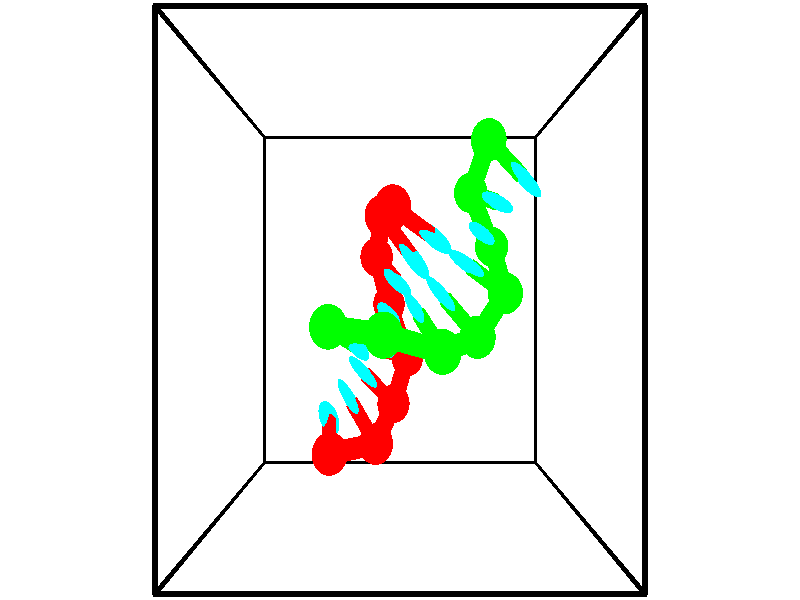 // switches for output
#declare DRAW_BASES = 1; // possible values are 0, 1; only relevant for DNA ribbons
#declare DRAW_BASES_TYPE = 3; // possible values are 1, 2, 3; only relevant for DNA ribbons
#declare DRAW_FOG = 0; // set to 1 to enable fog

#include "colors.inc"

#include "transforms.inc"
background { rgb <1, 1, 1>}

#default {
   normal{
       ripples 0.25
       frequency 0.20
       turbulence 0.2
       lambda 5
   }
	finish {
		phong 0.1
		phong_size 40.
	}
}

// original window dimensions: 1024x640


// camera settings

camera {
	sky <-0, 1, 0>
	up <-0, 1, 0>
	right 1.6 * <1, 0, 0>
	location <2.5, 2.5, 11.1562>
	look_at <2.5, 2.5, 2.5>
	direction <0, 0, -8.6562>
	angle 67.0682
}


# declare cpy_camera_pos = <2.5, 2.5, 11.1562>;
# if (DRAW_FOG = 1)
fog {
	fog_type 2
	up vnormalize(cpy_camera_pos)
	color rgbt<1,1,1,0.3>
	distance 1e-5
	fog_alt 3e-3
	fog_offset 4
}
# end


// LIGHTS

# declare lum = 6;
global_settings {
	ambient_light rgb lum * <0.05, 0.05, 0.05>
	max_trace_level 15
}# declare cpy_direct_light_amount = 0.25;
light_source
{	1000 * <-1, -1, 1>,
	rgb lum * cpy_direct_light_amount
	parallel
}

light_source
{	1000 * <1, 1, -1>,
	rgb lum * cpy_direct_light_amount
	parallel
}

// strand 0

// nucleotide -1

// particle -1
sphere {
	<1.516577, 0.707006, 2.709628> 0.250000
	pigment { color rgbt <1,0,0,0> }
	no_shadow
}
cylinder {
	<1.469669, 0.888916, 2.356487>,  <1.441524, 0.998062, 2.144603>, 0.100000
	pigment { color rgbt <1,0,0,0> }
	no_shadow
}
cylinder {
	<1.469669, 0.888916, 2.356487>,  <1.516577, 0.707006, 2.709628>, 0.100000
	pigment { color rgbt <1,0,0,0> }
	no_shadow
}

// particle -1
sphere {
	<1.469669, 0.888916, 2.356487> 0.100000
	pigment { color rgbt <1,0,0,0> }
	no_shadow
}
sphere {
	0, 1
	scale<0.080000,0.200000,0.300000>
	matrix <0.711074, 0.659039, 0.245031,
		0.693268, -0.599039, -0.400664,
		-0.117270, 0.454774, -0.882852,
		1.434488, 1.025348, 2.091632>
	pigment { color rgbt <0,1,1,0> }
	no_shadow
}
cylinder {
	<2.146734, 0.744691, 2.319554>,  <1.516577, 0.707006, 2.709628>, 0.130000
	pigment { color rgbt <1,0,0,0> }
	no_shadow
}

// nucleotide -1

// particle -1
sphere {
	<2.146734, 0.744691, 2.319554> 0.250000
	pigment { color rgbt <1,0,0,0> }
	no_shadow
}
cylinder {
	<1.916162, 1.042683, 2.185249>,  <1.777819, 1.221477, 2.104666>, 0.100000
	pigment { color rgbt <1,0,0,0> }
	no_shadow
}
cylinder {
	<1.916162, 1.042683, 2.185249>,  <2.146734, 0.744691, 2.319554>, 0.100000
	pigment { color rgbt <1,0,0,0> }
	no_shadow
}

// particle -1
sphere {
	<1.916162, 1.042683, 2.185249> 0.100000
	pigment { color rgbt <1,0,0,0> }
	no_shadow
}
sphere {
	0, 1
	scale<0.080000,0.200000,0.300000>
	matrix <0.803637, 0.591239, -0.067845,
		0.147973, -0.308940, -0.939500,
		-0.576430, 0.744978, -0.335763,
		1.743233, 1.266176, 2.084521>
	pigment { color rgbt <0,1,1,0> }
	no_shadow
}
cylinder {
	<2.398708, 1.157427, 1.761448>,  <2.146734, 0.744691, 2.319554>, 0.130000
	pigment { color rgbt <1,0,0,0> }
	no_shadow
}

// nucleotide -1

// particle -1
sphere {
	<2.398708, 1.157427, 1.761448> 0.250000
	pigment { color rgbt <1,0,0,0> }
	no_shadow
}
cylinder {
	<2.140578, 1.408333, 1.935848>,  <1.985700, 1.558876, 2.040488>, 0.100000
	pigment { color rgbt <1,0,0,0> }
	no_shadow
}
cylinder {
	<2.140578, 1.408333, 1.935848>,  <2.398708, 1.157427, 1.761448>, 0.100000
	pigment { color rgbt <1,0,0,0> }
	no_shadow
}

// particle -1
sphere {
	<2.140578, 1.408333, 1.935848> 0.100000
	pigment { color rgbt <1,0,0,0> }
	no_shadow
}
sphere {
	0, 1
	scale<0.080000,0.200000,0.300000>
	matrix <0.684686, 0.728043, -0.034012,
		-0.338762, 0.276574, -0.899304,
		-0.645325, 0.627263, 0.436000,
		1.946981, 1.596512, 2.066648>
	pigment { color rgbt <0,1,1,0> }
	no_shadow
}
cylinder {
	<2.615408, 1.737164, 1.559814>,  <2.398708, 1.157427, 1.761448>, 0.130000
	pigment { color rgbt <1,0,0,0> }
	no_shadow
}

// nucleotide -1

// particle -1
sphere {
	<2.615408, 1.737164, 1.559814> 0.250000
	pigment { color rgbt <1,0,0,0> }
	no_shadow
}
cylinder {
	<2.367567, 1.831596, 1.859241>,  <2.218861, 1.888255, 2.038898>, 0.100000
	pigment { color rgbt <1,0,0,0> }
	no_shadow
}
cylinder {
	<2.367567, 1.831596, 1.859241>,  <2.615408, 1.737164, 1.559814>, 0.100000
	pigment { color rgbt <1,0,0,0> }
	no_shadow
}

// particle -1
sphere {
	<2.367567, 1.831596, 1.859241> 0.100000
	pigment { color rgbt <1,0,0,0> }
	no_shadow
}
sphere {
	0, 1
	scale<0.080000,0.200000,0.300000>
	matrix <0.481723, 0.867335, 0.125196,
		-0.619704, 0.438175, -0.651130,
		-0.619605, 0.236080, 0.748570,
		2.181685, 1.902420, 2.083812>
	pigment { color rgbt <0,1,1,0> }
	no_shadow
}
cylinder {
	<2.324308, 2.446107, 1.549435>,  <2.615408, 1.737164, 1.559814>, 0.130000
	pigment { color rgbt <1,0,0,0> }
	no_shadow
}

// nucleotide -1

// particle -1
sphere {
	<2.324308, 2.446107, 1.549435> 0.250000
	pigment { color rgbt <1,0,0,0> }
	no_shadow
}
cylinder {
	<2.328030, 2.378712, 1.943699>,  <2.330263, 2.338274, 2.180257>, 0.100000
	pigment { color rgbt <1,0,0,0> }
	no_shadow
}
cylinder {
	<2.328030, 2.378712, 1.943699>,  <2.324308, 2.446107, 1.549435>, 0.100000
	pigment { color rgbt <1,0,0,0> }
	no_shadow
}

// particle -1
sphere {
	<2.328030, 2.378712, 1.943699> 0.100000
	pigment { color rgbt <1,0,0,0> }
	no_shadow
}
sphere {
	0, 1
	scale<0.080000,0.200000,0.300000>
	matrix <0.595867, 0.792517, 0.129848,
		-0.803030, 0.586114, 0.107771,
		0.009304, -0.168489, 0.985660,
		2.330821, 2.328165, 2.239397>
	pigment { color rgbt <0,1,1,0> }
	no_shadow
}
cylinder {
	<2.140289, 3.051231, 1.853786>,  <2.324308, 2.446107, 1.549435>, 0.130000
	pigment { color rgbt <1,0,0,0> }
	no_shadow
}

// nucleotide -1

// particle -1
sphere {
	<2.140289, 3.051231, 1.853786> 0.250000
	pigment { color rgbt <1,0,0,0> }
	no_shadow
}
cylinder {
	<2.323283, 2.860271, 2.153866>,  <2.433079, 2.745696, 2.333913>, 0.100000
	pigment { color rgbt <1,0,0,0> }
	no_shadow
}
cylinder {
	<2.323283, 2.860271, 2.153866>,  <2.140289, 3.051231, 1.853786>, 0.100000
	pigment { color rgbt <1,0,0,0> }
	no_shadow
}

// particle -1
sphere {
	<2.323283, 2.860271, 2.153866> 0.100000
	pigment { color rgbt <1,0,0,0> }
	no_shadow
}
sphere {
	0, 1
	scale<0.080000,0.200000,0.300000>
	matrix <0.540958, 0.819005, 0.191299,
		-0.705742, 0.318309, 0.632935,
		0.457485, -0.477399, 0.750198,
		2.460528, 2.717052, 2.378925>
	pigment { color rgbt <0,1,1,0> }
	no_shadow
}
cylinder {
	<2.243180, 3.503815, 2.501986>,  <2.140289, 3.051231, 1.853786>, 0.130000
	pigment { color rgbt <1,0,0,0> }
	no_shadow
}

// nucleotide -1

// particle -1
sphere {
	<2.243180, 3.503815, 2.501986> 0.250000
	pigment { color rgbt <1,0,0,0> }
	no_shadow
}
cylinder {
	<2.504733, 3.204327, 2.545540>,  <2.661665, 3.024634, 2.571672>, 0.100000
	pigment { color rgbt <1,0,0,0> }
	no_shadow
}
cylinder {
	<2.504733, 3.204327, 2.545540>,  <2.243180, 3.503815, 2.501986>, 0.100000
	pigment { color rgbt <1,0,0,0> }
	no_shadow
}

// particle -1
sphere {
	<2.504733, 3.204327, 2.545540> 0.100000
	pigment { color rgbt <1,0,0,0> }
	no_shadow
}
sphere {
	0, 1
	scale<0.080000,0.200000,0.300000>
	matrix <0.658142, 0.633863, 0.406284,
		-0.373211, -0.194001, 0.907236,
		0.653883, -0.748720, 0.108884,
		2.700898, 2.979711, 2.578205>
	pigment { color rgbt <0,1,1,0> }
	no_shadow
}
cylinder {
	<2.402838, 3.535567, 3.085991>,  <2.243180, 3.503815, 2.501986>, 0.130000
	pigment { color rgbt <1,0,0,0> }
	no_shadow
}

// nucleotide -1

// particle -1
sphere {
	<2.402838, 3.535567, 3.085991> 0.250000
	pigment { color rgbt <1,0,0,0> }
	no_shadow
}
cylinder {
	<2.727527, 3.354607, 2.938240>,  <2.922341, 3.246031, 2.849589>, 0.100000
	pigment { color rgbt <1,0,0,0> }
	no_shadow
}
cylinder {
	<2.727527, 3.354607, 2.938240>,  <2.402838, 3.535567, 3.085991>, 0.100000
	pigment { color rgbt <1,0,0,0> }
	no_shadow
}

// particle -1
sphere {
	<2.727527, 3.354607, 2.938240> 0.100000
	pigment { color rgbt <1,0,0,0> }
	no_shadow
}
sphere {
	0, 1
	scale<0.080000,0.200000,0.300000>
	matrix <0.582831, 0.668182, 0.462429,
		0.037608, -0.590649, 0.806052,
		0.811723, -0.452401, -0.369377,
		2.971044, 3.218886, 2.827427>
	pigment { color rgbt <0,1,1,0> }
	no_shadow
}
// strand 1

// nucleotide -1

// particle -1
sphere {
	<3.757999, 4.392352, 2.593366> 0.250000
	pigment { color rgbt <0,1,0,0> }
	no_shadow
}
cylinder {
	<4.037724, 4.115383, 2.664375>,  <4.205558, 3.949202, 2.706981>, 0.100000
	pigment { color rgbt <0,1,0,0> }
	no_shadow
}
cylinder {
	<4.037724, 4.115383, 2.664375>,  <3.757999, 4.392352, 2.593366>, 0.100000
	pigment { color rgbt <0,1,0,0> }
	no_shadow
}

// particle -1
sphere {
	<4.037724, 4.115383, 2.664375> 0.100000
	pigment { color rgbt <0,1,0,0> }
	no_shadow
}
sphere {
	0, 1
	scale<0.080000,0.200000,0.300000>
	matrix <-0.694331, -0.717019, -0.061550,
		0.169906, -0.080217, -0.982190,
		0.699312, -0.692423, 0.177523,
		4.247517, 3.907656, 2.717632>
	pigment { color rgbt <0,1,1,0> }
	no_shadow
}
cylinder {
	<3.563751, 3.842244, 2.078912>,  <3.757999, 4.392352, 2.593366>, 0.130000
	pigment { color rgbt <0,1,0,0> }
	no_shadow
}

// nucleotide -1

// particle -1
sphere {
	<3.563751, 3.842244, 2.078912> 0.250000
	pigment { color rgbt <0,1,0,0> }
	no_shadow
}
cylinder {
	<3.736053, 3.729279, 2.421768>,  <3.839435, 3.661499, 2.627482>, 0.100000
	pigment { color rgbt <0,1,0,0> }
	no_shadow
}
cylinder {
	<3.736053, 3.729279, 2.421768>,  <3.563751, 3.842244, 2.078912>, 0.100000
	pigment { color rgbt <0,1,0,0> }
	no_shadow
}

// particle -1
sphere {
	<3.736053, 3.729279, 2.421768> 0.100000
	pigment { color rgbt <0,1,0,0> }
	no_shadow
}
sphere {
	0, 1
	scale<0.080000,0.200000,0.300000>
	matrix <-0.478148, -0.876931, -0.048641,
		0.765391, -0.388888, -0.512779,
		0.430756, -0.282413, 0.857142,
		3.865280, 3.644555, 2.678911>
	pigment { color rgbt <0,1,1,0> }
	no_shadow
}
cylinder {
	<3.893557, 3.175820, 1.972147>,  <3.563751, 3.842244, 2.078912>, 0.130000
	pigment { color rgbt <0,1,0,0> }
	no_shadow
}

// nucleotide -1

// particle -1
sphere {
	<3.893557, 3.175820, 1.972147> 0.250000
	pigment { color rgbt <0,1,0,0> }
	no_shadow
}
cylinder {
	<3.756649, 3.237980, 2.342812>,  <3.674504, 3.275276, 2.565210>, 0.100000
	pigment { color rgbt <0,1,0,0> }
	no_shadow
}
cylinder {
	<3.756649, 3.237980, 2.342812>,  <3.893557, 3.175820, 1.972147>, 0.100000
	pigment { color rgbt <0,1,0,0> }
	no_shadow
}

// particle -1
sphere {
	<3.756649, 3.237980, 2.342812> 0.100000
	pigment { color rgbt <0,1,0,0> }
	no_shadow
}
sphere {
	0, 1
	scale<0.080000,0.200000,0.300000>
	matrix <-0.518989, -0.853399, -0.048579,
		0.783263, -0.497554, 0.372744,
		-0.342270, 0.155400, 0.926661,
		3.653968, 3.284600, 2.620810>
	pigment { color rgbt <0,1,1,0> }
	no_shadow
}
cylinder {
	<4.017515, 2.580139, 2.456467>,  <3.893557, 3.175820, 1.972147>, 0.130000
	pigment { color rgbt <0,1,0,0> }
	no_shadow
}

// nucleotide -1

// particle -1
sphere {
	<4.017515, 2.580139, 2.456467> 0.250000
	pigment { color rgbt <0,1,0,0> }
	no_shadow
}
cylinder {
	<3.687071, 2.774742, 2.570206>,  <3.488804, 2.891504, 2.638449>, 0.100000
	pigment { color rgbt <0,1,0,0> }
	no_shadow
}
cylinder {
	<3.687071, 2.774742, 2.570206>,  <4.017515, 2.580139, 2.456467>, 0.100000
	pigment { color rgbt <0,1,0,0> }
	no_shadow
}

// particle -1
sphere {
	<3.687071, 2.774742, 2.570206> 0.100000
	pigment { color rgbt <0,1,0,0> }
	no_shadow
}
sphere {
	0, 1
	scale<0.080000,0.200000,0.300000>
	matrix <-0.492214, -0.868657, 0.056216,
		0.274349, -0.093519, 0.957072,
		-0.826110, 0.486507, 0.284346,
		3.439238, 2.920694, 2.655509>
	pigment { color rgbt <0,1,1,0> }
	no_shadow
}
cylinder {
	<3.577963, 2.068438, 2.759343>,  <4.017515, 2.580139, 2.456467>, 0.130000
	pigment { color rgbt <0,1,0,0> }
	no_shadow
}

// nucleotide -1

// particle -1
sphere {
	<3.577963, 2.068438, 2.759343> 0.250000
	pigment { color rgbt <0,1,0,0> }
	no_shadow
}
cylinder {
	<3.296980, 2.349636, 2.714890>,  <3.128390, 2.518355, 2.688217>, 0.100000
	pigment { color rgbt <0,1,0,0> }
	no_shadow
}
cylinder {
	<3.296980, 2.349636, 2.714890>,  <3.577963, 2.068438, 2.759343>, 0.100000
	pigment { color rgbt <0,1,0,0> }
	no_shadow
}

// particle -1
sphere {
	<3.296980, 2.349636, 2.714890> 0.100000
	pigment { color rgbt <0,1,0,0> }
	no_shadow
}
sphere {
	0, 1
	scale<0.080000,0.200000,0.300000>
	matrix <-0.700107, -0.710614, -0.069846,
		-0.128075, 0.028742, 0.991348,
		-0.702458, 0.702995, -0.111135,
		3.086242, 2.560534, 2.681549>
	pigment { color rgbt <0,1,1,0> }
	no_shadow
}
cylinder {
	<3.056737, 1.934374, 3.261188>,  <3.577963, 2.068438, 2.759343>, 0.130000
	pigment { color rgbt <0,1,0,0> }
	no_shadow
}

// nucleotide -1

// particle -1
sphere {
	<3.056737, 1.934374, 3.261188> 0.250000
	pigment { color rgbt <0,1,0,0> }
	no_shadow
}
cylinder {
	<2.874062, 2.182018, 3.005646>,  <2.764456, 2.330605, 2.852320>, 0.100000
	pigment { color rgbt <0,1,0,0> }
	no_shadow
}
cylinder {
	<2.874062, 2.182018, 3.005646>,  <3.056737, 1.934374, 3.261188>, 0.100000
	pigment { color rgbt <0,1,0,0> }
	no_shadow
}

// particle -1
sphere {
	<2.874062, 2.182018, 3.005646> 0.100000
	pigment { color rgbt <0,1,0,0> }
	no_shadow
}
sphere {
	0, 1
	scale<0.080000,0.200000,0.300000>
	matrix <-0.768094, -0.636720, -0.067965,
		-0.448849, 0.459662, 0.766319,
		-0.456690, 0.619111, -0.638855,
		2.737055, 2.367752, 2.813989>
	pigment { color rgbt <0,1,1,0> }
	no_shadow
}
cylinder {
	<2.288687, 2.128086, 3.482639>,  <3.056737, 1.934374, 3.261188>, 0.130000
	pigment { color rgbt <0,1,0,0> }
	no_shadow
}

// nucleotide -1

// particle -1
sphere {
	<2.288687, 2.128086, 3.482639> 0.250000
	pigment { color rgbt <0,1,0,0> }
	no_shadow
}
cylinder {
	<2.320482, 2.150059, 3.084511>,  <2.339560, 2.163243, 2.845634>, 0.100000
	pigment { color rgbt <0,1,0,0> }
	no_shadow
}
cylinder {
	<2.320482, 2.150059, 3.084511>,  <2.288687, 2.128086, 3.482639>, 0.100000
	pigment { color rgbt <0,1,0,0> }
	no_shadow
}

// particle -1
sphere {
	<2.320482, 2.150059, 3.084511> 0.100000
	pigment { color rgbt <0,1,0,0> }
	no_shadow
}
sphere {
	0, 1
	scale<0.080000,0.200000,0.300000>
	matrix <-0.770729, -0.629841, -0.096314,
		-0.632185, 0.774779, -0.007728,
		0.079489, 0.054933, -0.995321,
		2.344329, 2.166538, 2.785914>
	pigment { color rgbt <0,1,1,0> }
	no_shadow
}
cylinder {
	<1.556743, 2.206125, 3.216290>,  <2.288687, 2.128086, 3.482639>, 0.130000
	pigment { color rgbt <0,1,0,0> }
	no_shadow
}

// nucleotide -1

// particle -1
sphere {
	<1.556743, 2.206125, 3.216290> 0.250000
	pigment { color rgbt <0,1,0,0> }
	no_shadow
}
cylinder {
	<1.742579, 2.067135, 2.890488>,  <1.854080, 1.983741, 2.695006>, 0.100000
	pigment { color rgbt <0,1,0,0> }
	no_shadow
}
cylinder {
	<1.742579, 2.067135, 2.890488>,  <1.556743, 2.206125, 3.216290>, 0.100000
	pigment { color rgbt <0,1,0,0> }
	no_shadow
}

// particle -1
sphere {
	<1.742579, 2.067135, 2.890488> 0.100000
	pigment { color rgbt <0,1,0,0> }
	no_shadow
}
sphere {
	0, 1
	scale<0.080000,0.200000,0.300000>
	matrix <-0.752394, -0.639935, -0.156160,
		-0.466969, 0.685379, -0.558744,
		0.464589, -0.347474, -0.814506,
		1.881955, 1.962893, 2.646136>
	pigment { color rgbt <0,1,1,0> }
	no_shadow
}
// box output
cylinder {
	<0.000000, 0.000000, 0.000000>,  <5.000000, 0.000000, 0.000000>, 0.025000
	pigment { color rgbt <0,0,0,0> }
	no_shadow
}
cylinder {
	<0.000000, 0.000000, 0.000000>,  <0.000000, 5.000000, 0.000000>, 0.025000
	pigment { color rgbt <0,0,0,0> }
	no_shadow
}
cylinder {
	<0.000000, 0.000000, 0.000000>,  <0.000000, 0.000000, 5.000000>, 0.025000
	pigment { color rgbt <0,0,0,0> }
	no_shadow
}
cylinder {
	<5.000000, 5.000000, 5.000000>,  <0.000000, 5.000000, 5.000000>, 0.025000
	pigment { color rgbt <0,0,0,0> }
	no_shadow
}
cylinder {
	<5.000000, 5.000000, 5.000000>,  <5.000000, 0.000000, 5.000000>, 0.025000
	pigment { color rgbt <0,0,0,0> }
	no_shadow
}
cylinder {
	<5.000000, 5.000000, 5.000000>,  <5.000000, 5.000000, 0.000000>, 0.025000
	pigment { color rgbt <0,0,0,0> }
	no_shadow
}
cylinder {
	<0.000000, 0.000000, 5.000000>,  <0.000000, 5.000000, 5.000000>, 0.025000
	pigment { color rgbt <0,0,0,0> }
	no_shadow
}
cylinder {
	<0.000000, 0.000000, 5.000000>,  <5.000000, 0.000000, 5.000000>, 0.025000
	pigment { color rgbt <0,0,0,0> }
	no_shadow
}
cylinder {
	<5.000000, 5.000000, 0.000000>,  <0.000000, 5.000000, 0.000000>, 0.025000
	pigment { color rgbt <0,0,0,0> }
	no_shadow
}
cylinder {
	<5.000000, 5.000000, 0.000000>,  <5.000000, 0.000000, 0.000000>, 0.025000
	pigment { color rgbt <0,0,0,0> }
	no_shadow
}
cylinder {
	<5.000000, 0.000000, 5.000000>,  <5.000000, 0.000000, 0.000000>, 0.025000
	pigment { color rgbt <0,0,0,0> }
	no_shadow
}
cylinder {
	<0.000000, 5.000000, 0.000000>,  <0.000000, 5.000000, 5.000000>, 0.025000
	pigment { color rgbt <0,0,0,0> }
	no_shadow
}
// end of box output
